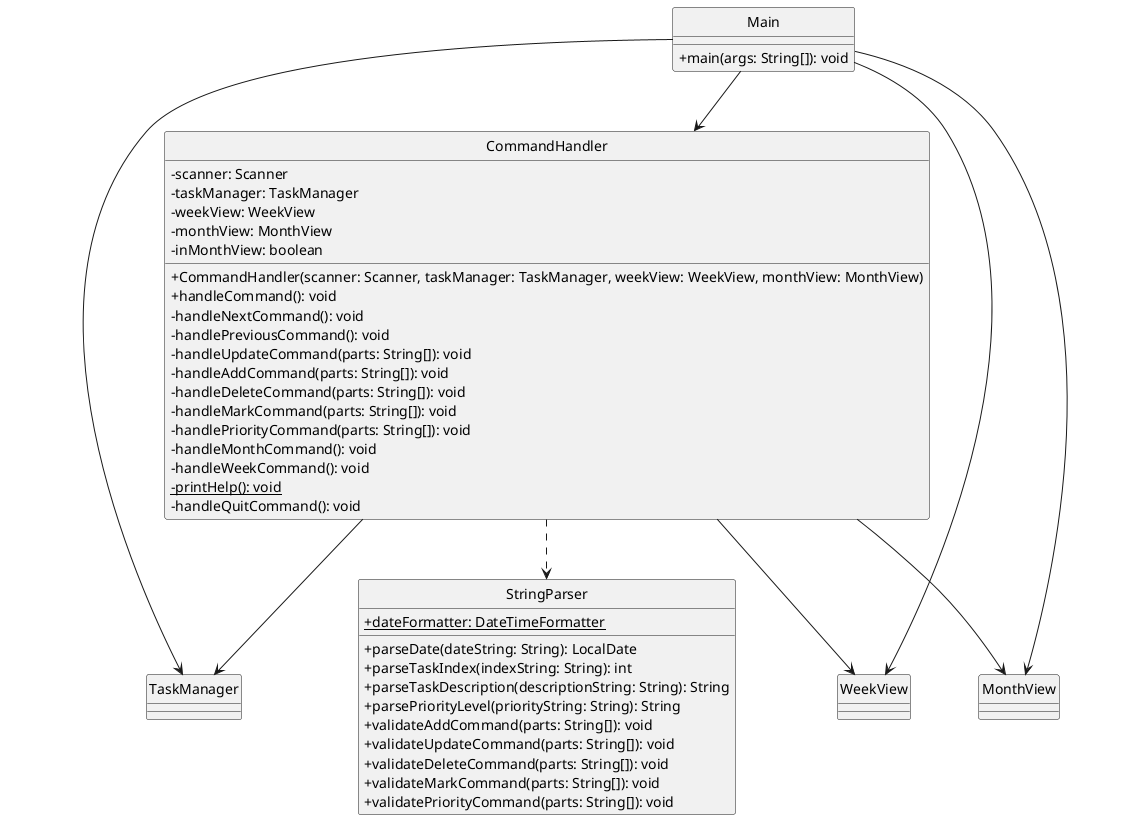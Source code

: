 @startuml

skinparam classAttributeIconSize 0

class CommandHandler {
    - scanner: Scanner
    - taskManager: TaskManager
    - weekView: WeekView
    - monthView: MonthView
    - inMonthView: boolean
    + CommandHandler(scanner: Scanner, taskManager: TaskManager, weekView: WeekView, monthView: MonthView)
    + handleCommand(): void
    - handleNextCommand(): void
    - handlePreviousCommand(): void
    - handleUpdateCommand(parts: String[]): void
    - handleAddCommand(parts: String[]): void
    - handleDeleteCommand(parts: String[]): void
    - handleMarkCommand(parts: String[]): void
    - handlePriorityCommand(parts: String[]): void
    - handleMonthCommand(): void
    - handleWeekCommand(): void
    - {static} printHelp(): void
    - handleQuitCommand(): void
}

class StringParser {
    + {static} dateFormatter: DateTimeFormatter
    + parseDate(dateString: String): LocalDate
    + parseTaskIndex(indexString: String): int
    + parseTaskDescription(descriptionString: String): String
    + parsePriorityLevel(priorityString: String): String
    + validateAddCommand(parts: String[]): void
    + validateUpdateCommand(parts: String[]): void
    + validateDeleteCommand(parts: String[]): void
    + validateMarkCommand(parts: String[]): void
    + validatePriorityCommand(parts: String[]): void
}

class Main {
    + main(args: String[]): void
}

Main --> CommandHandler
Main --> TaskManager
Main --> WeekView
Main --> MonthView
CommandHandler --> TaskManager
CommandHandler --> WeekView
CommandHandler --> MonthView
CommandHandler ..> StringParser

hide circle

@enduml